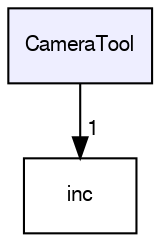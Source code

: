 digraph "CameraTool" {
  bgcolor=transparent;
  compound=true
  node [ fontsize="10", fontname="FreeSans"];
  edge [ labelfontsize="10", labelfontname="FreeSans"];
  dir_9972059da26a622c78be68e80a5c442f [shape=box, label="CameraTool", style="filled", fillcolor="#eeeeff", pencolor="black", URL="dir_9972059da26a622c78be68e80a5c442f.html"];
  dir_bfccd401955b95cf8c75461437045ac0 [shape=box label="inc" URL="dir_bfccd401955b95cf8c75461437045ac0.html"];
  dir_9972059da26a622c78be68e80a5c442f->dir_bfccd401955b95cf8c75461437045ac0 [headlabel="1", labeldistance=1.5 headhref="dir_000000_000012.html"];
}
